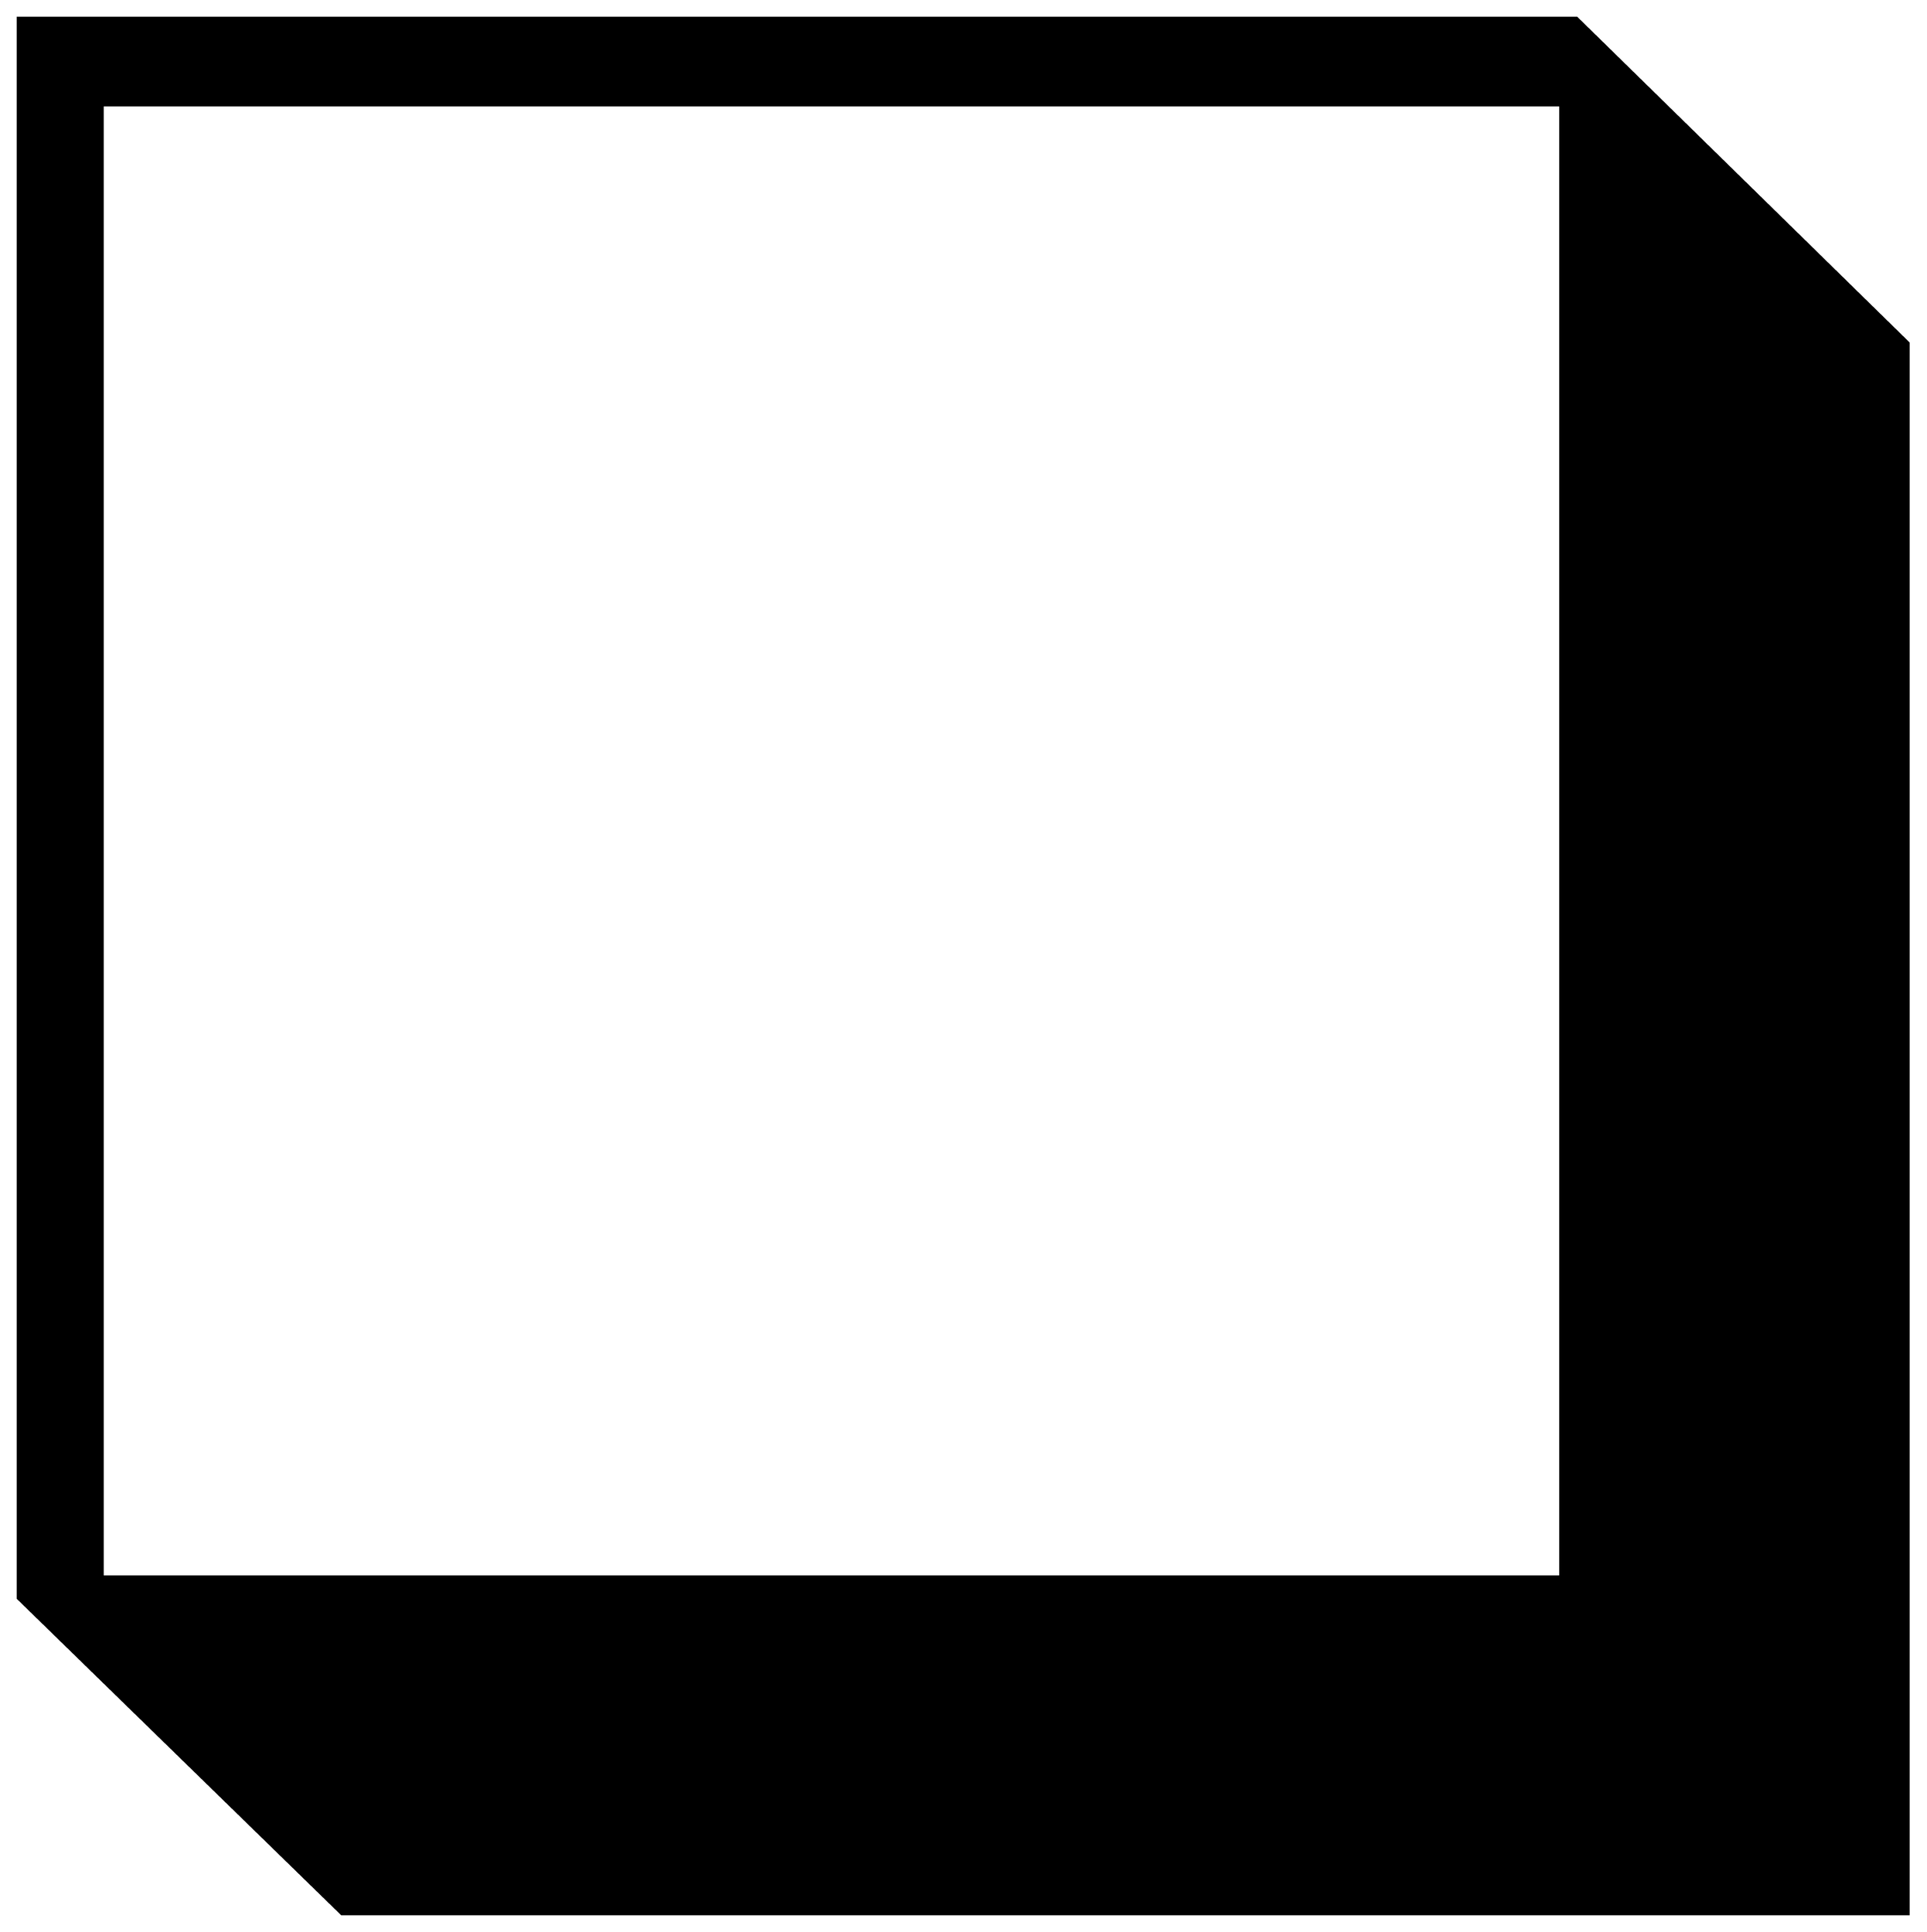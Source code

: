 


\begin{tikzpicture}[y=0.80pt, x=0.80pt, yscale=-1.0, xscale=1.0, inner sep=0pt, outer sep=0pt]
\begin{scope}[shift={(100.0,1832.0)},nonzero rule]
  \path[draw=.,fill=.,line width=1.600pt] (1513.0,0.0) --
    (342.0,0.0) -- (100.0,-236.0) -- (100.0,-1417.0) --
    (1265.0,-1417.0) -- (1513.0,-1174.0) -- (1513.0,0.0) --
    cycle(1253.0,-252.0) -- (1253.0,-1352.0) -- (163.0,-1352.0)
    -- (163.0,-252.0) -- (1253.0,-252.0) -- cycle;
\end{scope}

\end{tikzpicture}


